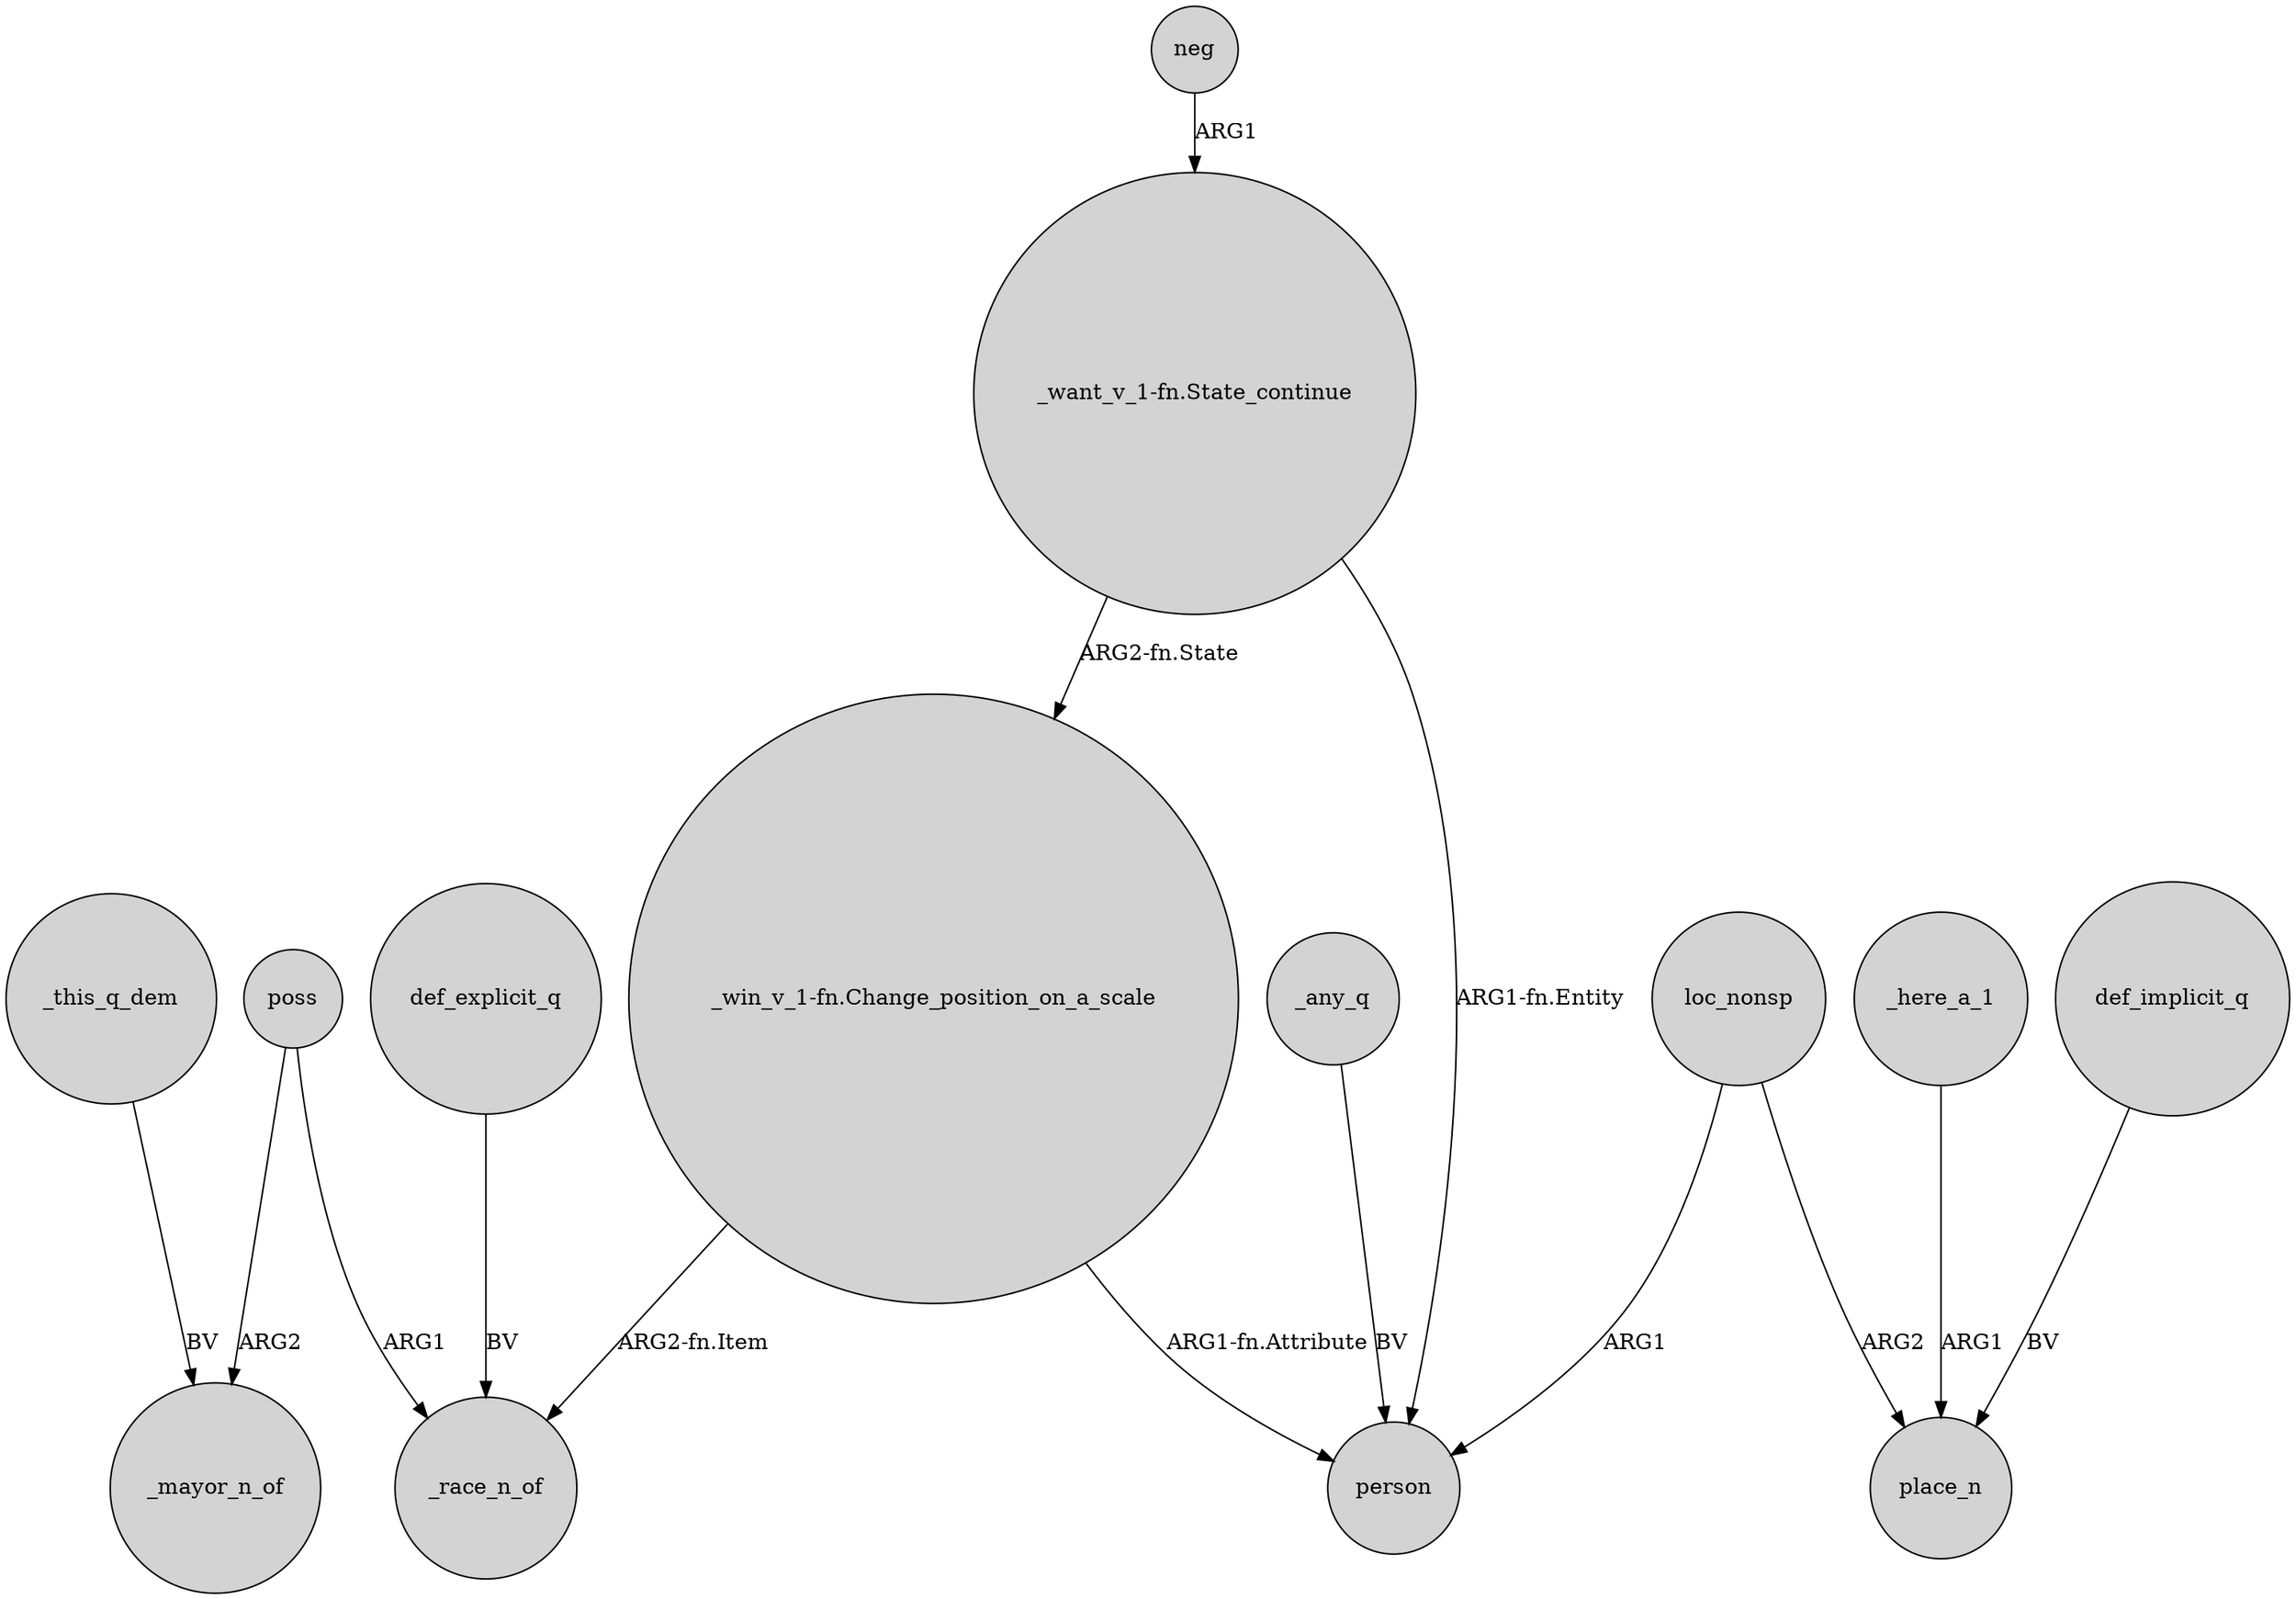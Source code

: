 digraph {
	node [shape=circle style=filled]
	_this_q_dem -> _mayor_n_of [label=BV]
	loc_nonsp -> place_n [label=ARG2]
	"_win_v_1-fn.Change_position_on_a_scale" -> person [label="ARG1-fn.Attribute"]
	_here_a_1 -> place_n [label=ARG1]
	neg -> "_want_v_1-fn.State_continue" [label=ARG1]
	loc_nonsp -> person [label=ARG1]
	"_win_v_1-fn.Change_position_on_a_scale" -> _race_n_of [label="ARG2-fn.Item"]
	def_implicit_q -> place_n [label=BV]
	"_want_v_1-fn.State_continue" -> person [label="ARG1-fn.Entity"]
	poss -> _mayor_n_of [label=ARG2]
	def_explicit_q -> _race_n_of [label=BV]
	poss -> _race_n_of [label=ARG1]
	"_want_v_1-fn.State_continue" -> "_win_v_1-fn.Change_position_on_a_scale" [label="ARG2-fn.State"]
	_any_q -> person [label=BV]
}
